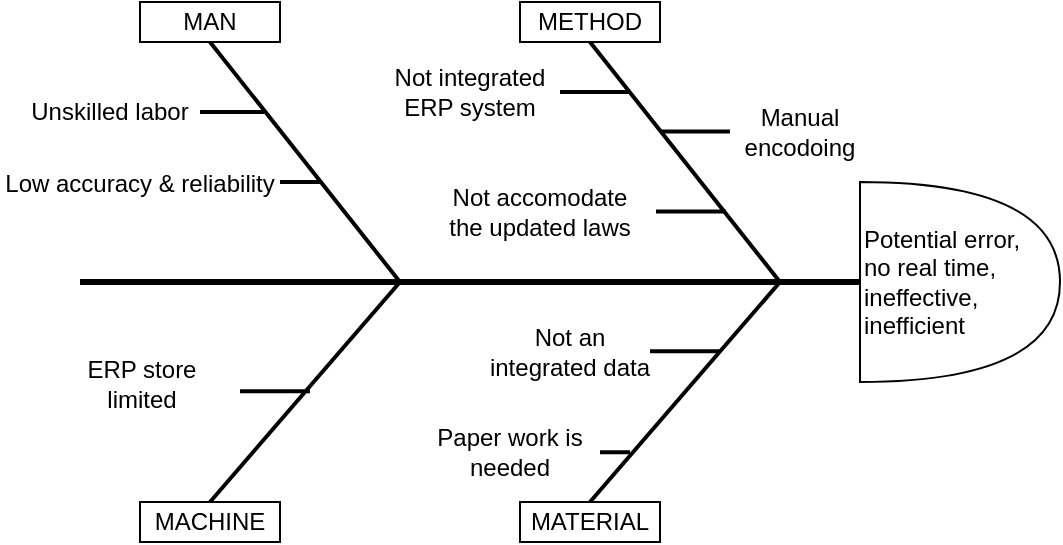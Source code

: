 <mxfile version="20.3.6" type="github"><diagram id="u7yg5y88VUfooyFI-_gg" name="Page-1"><mxGraphModel dx="1038" dy="557" grid="1" gridSize="10" guides="1" tooltips="1" connect="1" arrows="1" fold="1" page="1" pageScale="1" pageWidth="850" pageHeight="1100" math="0" shadow="0"><root><mxCell id="0"/><mxCell id="1" parent="0"/><mxCell id="vaPnFBFoX6yv_8vDQfTk-1" value="" style="endArrow=none;html=1;rounded=0;strokeWidth=3;entryX=0;entryY=0.5;entryDx=0;entryDy=0;entryPerimeter=0;" parent="1" target="vaPnFBFoX6yv_8vDQfTk-12" edge="1"><mxGeometry width="50" height="50" relative="1" as="geometry"><mxPoint x="160" y="340" as="sourcePoint"/><mxPoint x="570" y="340" as="targetPoint"/></mxGeometry></mxCell><mxCell id="vaPnFBFoX6yv_8vDQfTk-3" value="" style="endArrow=none;html=1;rounded=0;strokeWidth=2;entryX=0.5;entryY=1;entryDx=0;entryDy=0;" parent="1" target="vaPnFBFoX6yv_8vDQfTk-9" edge="1"><mxGeometry width="50" height="50" relative="1" as="geometry"><mxPoint x="510" y="340" as="sourcePoint"/><mxPoint x="420" y="220" as="targetPoint"/></mxGeometry></mxCell><mxCell id="vaPnFBFoX6yv_8vDQfTk-4" value="" style="endArrow=none;html=1;rounded=0;strokeWidth=2;entryX=0.5;entryY=1;entryDx=0;entryDy=0;" parent="1" target="vaPnFBFoX6yv_8vDQfTk-8" edge="1"><mxGeometry width="50" height="50" relative="1" as="geometry"><mxPoint x="320" y="340" as="sourcePoint"/><mxPoint x="230" y="220" as="targetPoint"/></mxGeometry></mxCell><mxCell id="vaPnFBFoX6yv_8vDQfTk-5" value="" style="endArrow=none;html=1;rounded=0;strokeWidth=2;exitX=0.5;exitY=0;exitDx=0;exitDy=0;" parent="1" source="vaPnFBFoX6yv_8vDQfTk-11" edge="1"><mxGeometry width="50" height="50" relative="1" as="geometry"><mxPoint x="420" y="450" as="sourcePoint"/><mxPoint x="510" y="340" as="targetPoint"/></mxGeometry></mxCell><mxCell id="vaPnFBFoX6yv_8vDQfTk-6" value="" style="endArrow=none;html=1;rounded=0;strokeWidth=2;entryX=0.5;entryY=0;entryDx=0;entryDy=0;" parent="1" target="vaPnFBFoX6yv_8vDQfTk-10" edge="1"><mxGeometry width="50" height="50" relative="1" as="geometry"><mxPoint x="320" y="340" as="sourcePoint"/><mxPoint x="230" y="450" as="targetPoint"/></mxGeometry></mxCell><mxCell id="vaPnFBFoX6yv_8vDQfTk-8" value="MAN" style="rounded=0;whiteSpace=wrap;html=1;" parent="1" vertex="1"><mxGeometry x="190" y="200" width="70" height="20" as="geometry"/></mxCell><mxCell id="vaPnFBFoX6yv_8vDQfTk-9" value="METHOD" style="rounded=0;whiteSpace=wrap;html=1;" parent="1" vertex="1"><mxGeometry x="380" y="200" width="70" height="20" as="geometry"/></mxCell><mxCell id="vaPnFBFoX6yv_8vDQfTk-10" value="MACHINE" style="rounded=0;whiteSpace=wrap;html=1;" parent="1" vertex="1"><mxGeometry x="190" y="450" width="70" height="20" as="geometry"/></mxCell><mxCell id="vaPnFBFoX6yv_8vDQfTk-11" value="MATERIAL" style="rounded=0;whiteSpace=wrap;html=1;" parent="1" vertex="1"><mxGeometry x="380" y="450" width="70" height="20" as="geometry"/></mxCell><mxCell id="vaPnFBFoX6yv_8vDQfTk-12" value="Potential error, &lt;br&gt;no real time, ineffective, inefficient" style="shape=or;whiteSpace=wrap;html=1;align=left;" parent="1" vertex="1"><mxGeometry x="550" y="290" width="100" height="100" as="geometry"/></mxCell><mxCell id="vaPnFBFoX6yv_8vDQfTk-14" value="Unskilled labor" style="text;html=1;strokeColor=none;fillColor=none;align=center;verticalAlign=middle;whiteSpace=wrap;rounded=0;" parent="1" vertex="1"><mxGeometry x="130" y="240" width="90" height="30" as="geometry"/></mxCell><mxCell id="vaPnFBFoX6yv_8vDQfTk-16" value="Low accuracy &amp;amp; reliability" style="text;html=1;strokeColor=none;fillColor=none;align=center;verticalAlign=middle;whiteSpace=wrap;rounded=0;" parent="1" vertex="1"><mxGeometry x="120" y="276" width="140" height="30" as="geometry"/></mxCell><mxCell id="vaPnFBFoX6yv_8vDQfTk-17" value="Not integrated ERP system" style="text;html=1;strokeColor=none;fillColor=none;align=center;verticalAlign=middle;whiteSpace=wrap;rounded=0;" parent="1" vertex="1"><mxGeometry x="310" y="230" width="90" height="30" as="geometry"/></mxCell><mxCell id="vaPnFBFoX6yv_8vDQfTk-19" value="Not accomodate the updated laws" style="text;html=1;strokeColor=none;fillColor=none;align=center;verticalAlign=middle;whiteSpace=wrap;rounded=0;" parent="1" vertex="1"><mxGeometry x="340" y="290" width="100" height="30" as="geometry"/></mxCell><mxCell id="vaPnFBFoX6yv_8vDQfTk-20" value="Manual encodoing" style="text;html=1;strokeColor=none;fillColor=none;align=center;verticalAlign=middle;whiteSpace=wrap;rounded=0;" parent="1" vertex="1"><mxGeometry x="470" y="250" width="100" height="30" as="geometry"/></mxCell><mxCell id="vaPnFBFoX6yv_8vDQfTk-21" value="ERP store limited" style="text;html=1;strokeColor=none;fillColor=none;align=center;verticalAlign=middle;whiteSpace=wrap;rounded=0;" parent="1" vertex="1"><mxGeometry x="146" y="376" width="90" height="30" as="geometry"/></mxCell><mxCell id="vaPnFBFoX6yv_8vDQfTk-22" value="Not an integrated data" style="text;html=1;strokeColor=none;fillColor=none;align=center;verticalAlign=middle;whiteSpace=wrap;rounded=0;" parent="1" vertex="1"><mxGeometry x="360" y="360" width="90" height="30" as="geometry"/></mxCell><mxCell id="vaPnFBFoX6yv_8vDQfTk-23" style="edgeStyle=orthogonalEdgeStyle;rounded=0;orthogonalLoop=1;jettySize=auto;html=1;exitX=0.5;exitY=1;exitDx=0;exitDy=0;strokeWidth=2;" parent="1" source="vaPnFBFoX6yv_8vDQfTk-22" target="vaPnFBFoX6yv_8vDQfTk-22" edge="1"><mxGeometry relative="1" as="geometry"/></mxCell><mxCell id="vaPnFBFoX6yv_8vDQfTk-24" value="Paper work is needed" style="text;html=1;strokeColor=none;fillColor=none;align=center;verticalAlign=middle;whiteSpace=wrap;rounded=0;" parent="1" vertex="1"><mxGeometry x="330" y="410" width="90" height="30" as="geometry"/></mxCell><mxCell id="vaPnFBFoX6yv_8vDQfTk-26" value="" style="endArrow=none;html=1;rounded=0;strokeWidth=2;exitX=1;exitY=0.5;exitDx=0;exitDy=0;" parent="1" source="vaPnFBFoX6yv_8vDQfTk-14" edge="1"><mxGeometry width="50" height="50" relative="1" as="geometry"><mxPoint x="212" y="255" as="sourcePoint"/><mxPoint x="252" y="255" as="targetPoint"/><Array as="points"/></mxGeometry></mxCell><mxCell id="vaPnFBFoX6yv_8vDQfTk-29" value="" style="endArrow=none;html=1;rounded=0;strokeWidth=2;" parent="1" edge="1"><mxGeometry width="50" height="50" relative="1" as="geometry"><mxPoint x="260" y="290" as="sourcePoint"/><mxPoint x="280" y="290" as="targetPoint"/></mxGeometry></mxCell><mxCell id="vaPnFBFoX6yv_8vDQfTk-30" value="" style="endArrow=none;html=1;rounded=0;strokeWidth=2;exitX=1;exitY=0.5;exitDx=0;exitDy=0;" parent="1" source="vaPnFBFoX6yv_8vDQfTk-17" edge="1"><mxGeometry width="50" height="50" relative="1" as="geometry"><mxPoint x="385" y="245" as="sourcePoint"/><mxPoint x="435" y="245" as="targetPoint"/></mxGeometry></mxCell><mxCell id="vaPnFBFoX6yv_8vDQfTk-31" value="" style="endArrow=none;html=1;rounded=0;strokeWidth=2;exitX=1;exitY=0.5;exitDx=0;exitDy=0;" parent="1" edge="1"><mxGeometry width="50" height="50" relative="1" as="geometry"><mxPoint x="448" y="304.76" as="sourcePoint"/><mxPoint x="483" y="304.76" as="targetPoint"/></mxGeometry></mxCell><mxCell id="vaPnFBFoX6yv_8vDQfTk-32" value="" style="endArrow=none;html=1;rounded=0;strokeWidth=2;exitX=1;exitY=0.5;exitDx=0;exitDy=0;" parent="1" edge="1"><mxGeometry width="50" height="50" relative="1" as="geometry"><mxPoint x="450" y="264.76" as="sourcePoint"/><mxPoint x="485" y="264.76" as="targetPoint"/></mxGeometry></mxCell><mxCell id="vaPnFBFoX6yv_8vDQfTk-33" value="" style="endArrow=none;html=1;rounded=0;strokeWidth=2;exitX=1;exitY=0.5;exitDx=0;exitDy=0;" parent="1" edge="1"><mxGeometry width="50" height="50" relative="1" as="geometry"><mxPoint x="445" y="374.66" as="sourcePoint"/><mxPoint x="480" y="374.66" as="targetPoint"/></mxGeometry></mxCell><mxCell id="vaPnFBFoX6yv_8vDQfTk-34" value="" style="endArrow=none;html=1;rounded=0;strokeWidth=2;" parent="1" source="vaPnFBFoX6yv_8vDQfTk-24" edge="1"><mxGeometry width="50" height="50" relative="1" as="geometry"><mxPoint x="420" y="424.85" as="sourcePoint"/><mxPoint x="435" y="425.14" as="targetPoint"/></mxGeometry></mxCell><mxCell id="vaPnFBFoX6yv_8vDQfTk-35" value="" style="endArrow=none;html=1;rounded=0;strokeWidth=2;exitX=1;exitY=0.5;exitDx=0;exitDy=0;" parent="1" edge="1"><mxGeometry width="50" height="50" relative="1" as="geometry"><mxPoint x="240" y="394.58" as="sourcePoint"/><mxPoint x="275" y="394.58" as="targetPoint"/></mxGeometry></mxCell></root></mxGraphModel></diagram></mxfile>